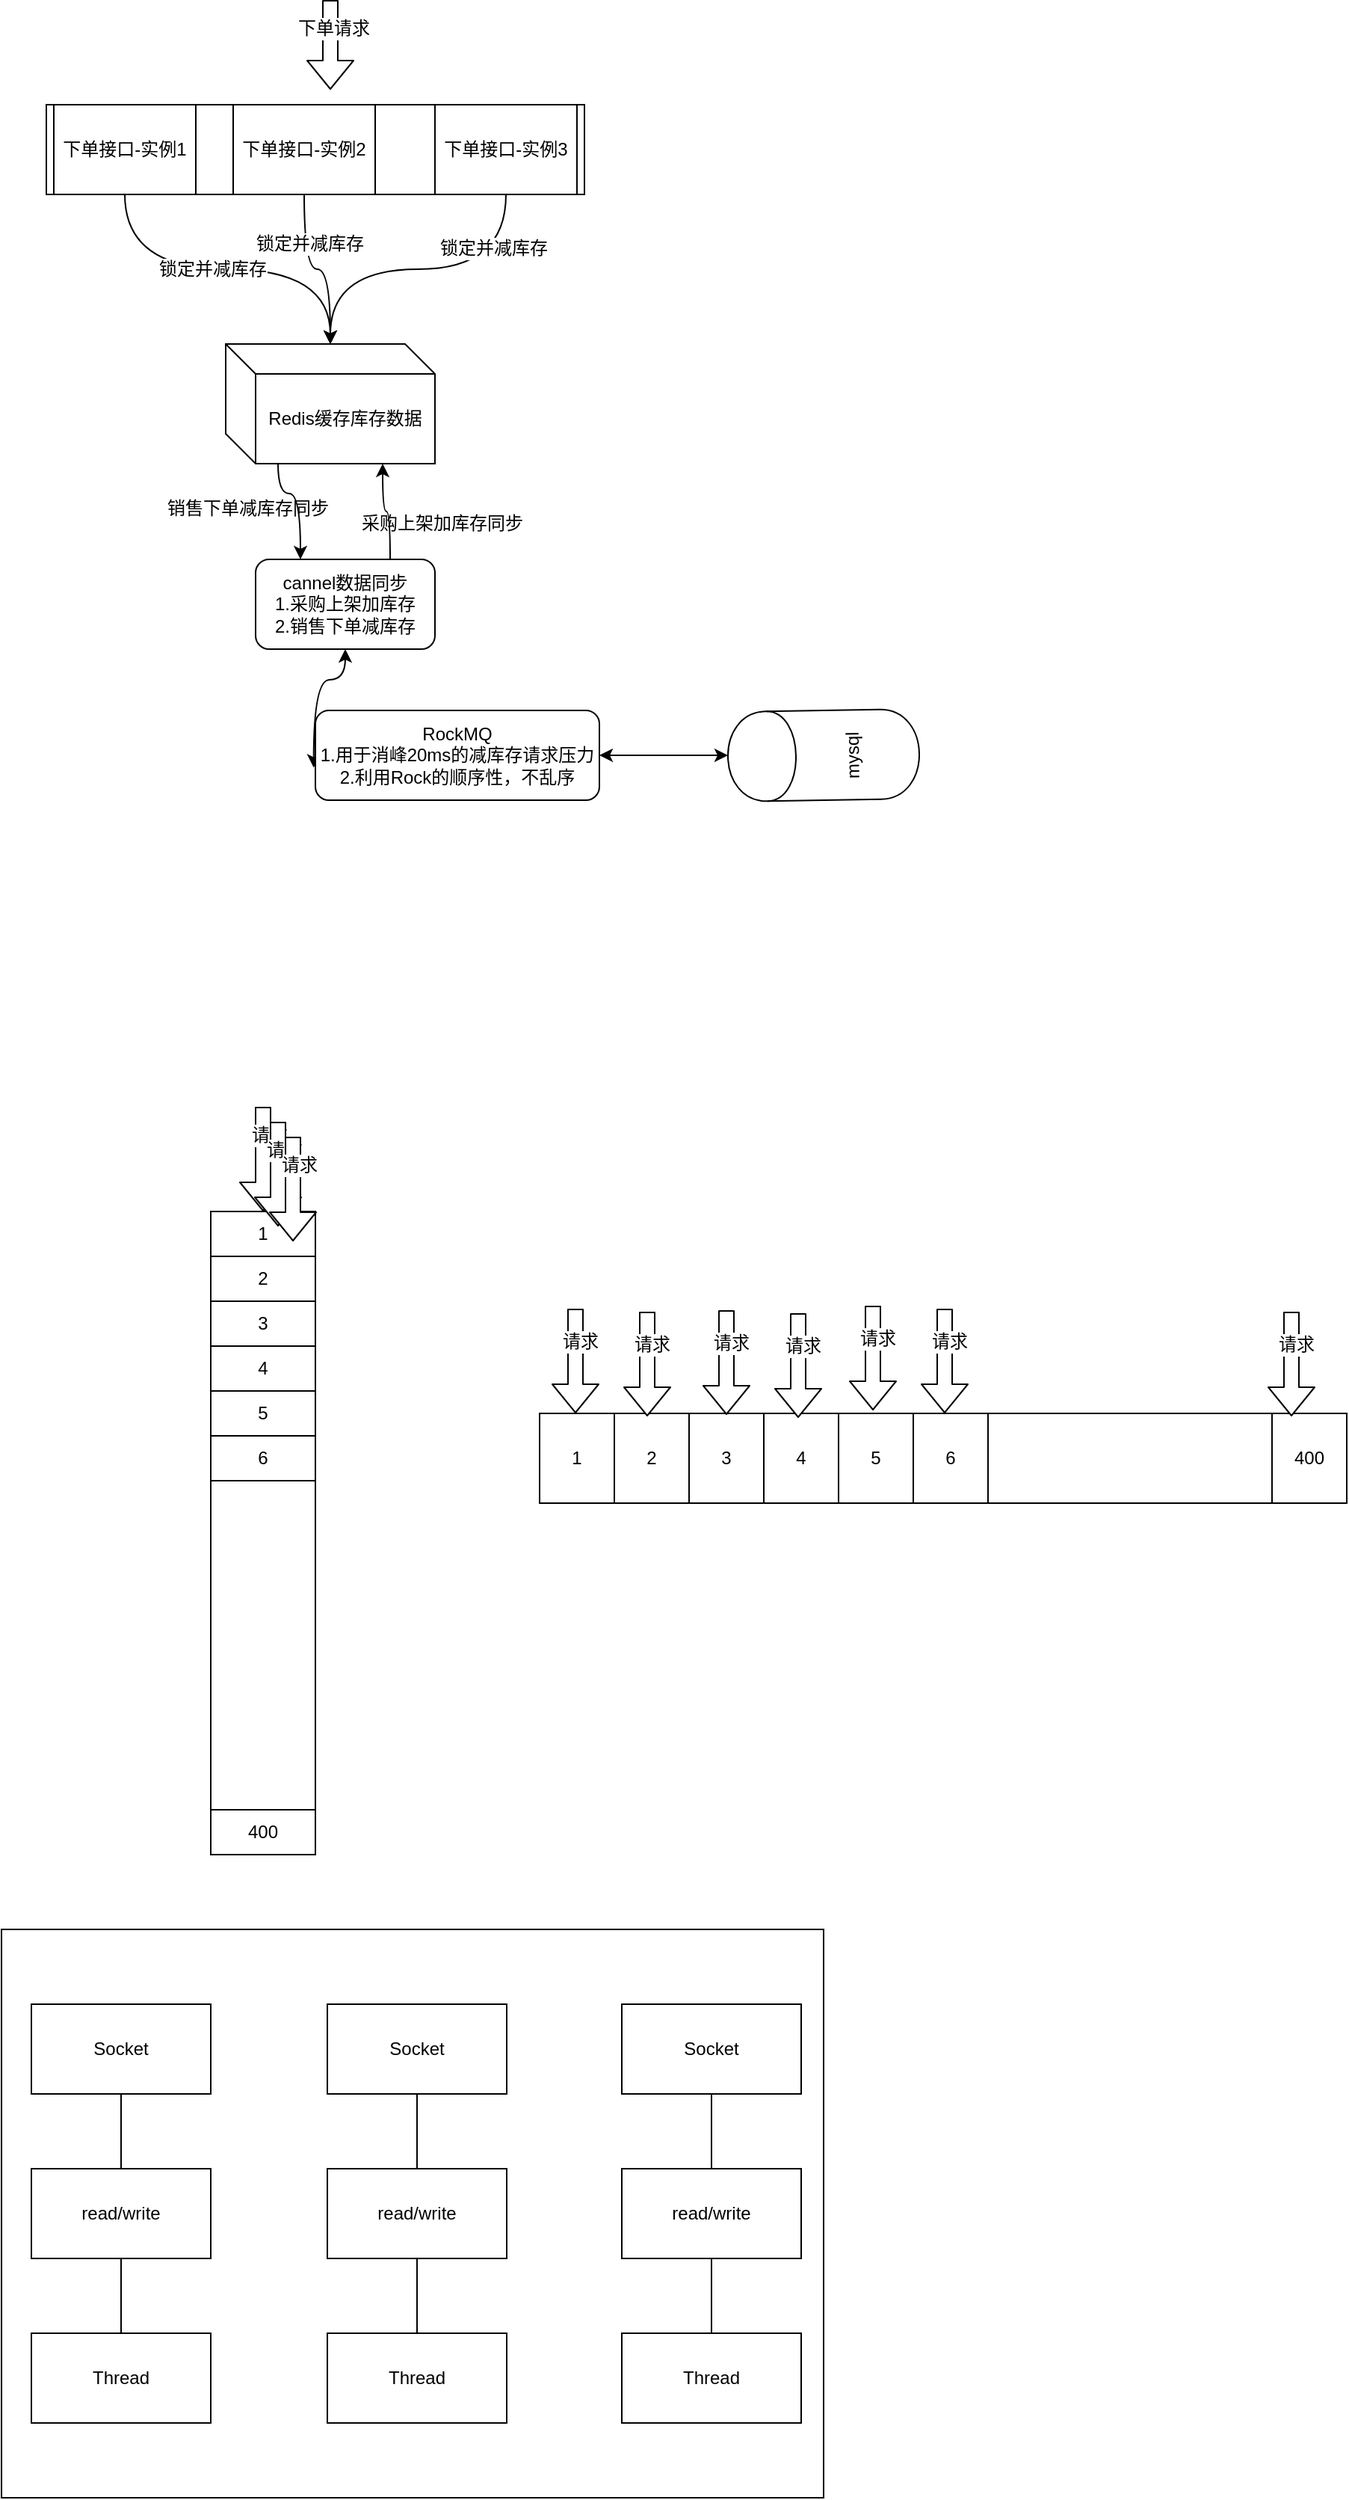 <mxGraphModel dx="655" dy="566" grid="1" gridSize="10" guides="1" tooltips="1" connect="1" arrows="1" fold="1" page="1" pageScale="1" pageWidth="827" pageHeight="1169" background="#ffffff"><root><mxCell id="0"/><mxCell id="1" parent="0"/><mxCell id="83" value="" style="rounded=0;whiteSpace=wrap;html=1;" vertex="1" parent="1"><mxGeometry x="60" y="1340" width="550" height="380" as="geometry"/></mxCell><mxCell id="2" value="" style="rounded=0;whiteSpace=wrap;html=1;" parent="1" vertex="1"><mxGeometry x="90" y="120" width="360" height="60" as="geometry"/></mxCell><mxCell id="3" value="" style="shape=flexArrow;endArrow=classic;html=1;fillColor=#ffffff;" parent="1" edge="1"><mxGeometry width="50" height="50" relative="1" as="geometry"><mxPoint x="280" y="50" as="sourcePoint"/><mxPoint x="280" y="110" as="targetPoint"/></mxGeometry></mxCell><mxCell id="5" value="下单请求" style="text;html=1;resizable=0;points=[];align=center;verticalAlign=middle;labelBackgroundColor=#ffffff;" parent="3" vertex="1" connectable="0"><mxGeometry x="-0.387" y="2" relative="1" as="geometry"><mxPoint as="offset"/></mxGeometry></mxCell><mxCell id="10" style="edgeStyle=orthogonalEdgeStyle;rounded=0;html=1;entryX=0.5;entryY=0;jettySize=auto;orthogonalLoop=1;exitX=0.5;exitY=1;curved=1;" parent="1" source="4" target="9" edge="1"><mxGeometry relative="1" as="geometry"/></mxCell><mxCell id="16" value="锁定并减库存" style="text;html=1;resizable=0;points=[];align=center;verticalAlign=middle;labelBackgroundColor=#ffffff;" parent="10" vertex="1" connectable="0"><mxGeometry x="-0.087" relative="1" as="geometry"><mxPoint as="offset"/></mxGeometry></mxCell><mxCell id="4" value="下单接口-实例1" style="rounded=0;whiteSpace=wrap;html=1;" parent="1" vertex="1"><mxGeometry x="95" y="120" width="95" height="60" as="geometry"/></mxCell><mxCell id="11" style="edgeStyle=orthogonalEdgeStyle;curved=1;rounded=0;html=1;entryX=0.5;entryY=0;jettySize=auto;orthogonalLoop=1;" parent="1" source="6" target="9" edge="1"><mxGeometry relative="1" as="geometry"/></mxCell><mxCell id="15" value="锁定并减库存" style="text;html=1;resizable=0;points=[];align=center;verticalAlign=middle;labelBackgroundColor=#ffffff;" parent="11" vertex="1" connectable="0"><mxGeometry x="-0.439" y="3" relative="1" as="geometry"><mxPoint as="offset"/></mxGeometry></mxCell><mxCell id="6" value="下单接口-实例2" style="rounded=0;whiteSpace=wrap;html=1;" parent="1" vertex="1"><mxGeometry x="215" y="120" width="95" height="60" as="geometry"/></mxCell><mxCell id="12" style="edgeStyle=orthogonalEdgeStyle;curved=1;rounded=0;html=1;entryX=0.5;entryY=0;jettySize=auto;orthogonalLoop=1;" parent="1" source="7" target="9" edge="1"><mxGeometry relative="1" as="geometry"/></mxCell><mxCell id="13" value="-" style="text;html=1;resizable=0;points=[];align=center;verticalAlign=middle;labelBackgroundColor=#ffffff;" parent="12" vertex="1" connectable="0"><mxGeometry x="-0.661" y="-14" relative="1" as="geometry"><mxPoint as="offset"/></mxGeometry></mxCell><mxCell id="14" value="锁定并减库存" style="text;html=1;resizable=0;points=[];align=center;verticalAlign=middle;labelBackgroundColor=#ffffff;" parent="12" vertex="1" connectable="0"><mxGeometry x="-0.672" y="-9" relative="1" as="geometry"><mxPoint as="offset"/></mxGeometry></mxCell><mxCell id="7" value="下单接口-实例3" style="rounded=0;whiteSpace=wrap;html=1;" parent="1" vertex="1"><mxGeometry x="350" y="120" width="95" height="60" as="geometry"/></mxCell><mxCell id="21" style="edgeStyle=orthogonalEdgeStyle;curved=1;rounded=0;html=1;entryX=0.25;entryY=0;startArrow=none;startFill=0;jettySize=auto;orthogonalLoop=1;exitX=0.25;exitY=1;" parent="1" source="9" target="18" edge="1"><mxGeometry relative="1" as="geometry"><Array as="points"><mxPoint x="245" y="380"/><mxPoint x="260" y="380"/></Array></mxGeometry></mxCell><mxCell id="9" value="Redis缓存库存数据" style="shape=cube;whiteSpace=wrap;html=1;boundedLbl=1;" parent="1" vertex="1"><mxGeometry x="210" y="280" width="140" height="80" as="geometry"/></mxCell><mxCell id="28" style="edgeStyle=orthogonalEdgeStyle;curved=1;rounded=0;html=1;entryX=1;entryY=0.5;startArrow=classic;startFill=1;jettySize=auto;orthogonalLoop=1;" parent="1" source="17" target="26" edge="1"><mxGeometry relative="1" as="geometry"/></mxCell><mxCell id="17" value="mysql" style="shape=cylinder;whiteSpace=wrap;html=1;boundedLbl=1;rotation=-91;" parent="1" vertex="1"><mxGeometry x="580" y="491" width="60" height="128" as="geometry"/></mxCell><mxCell id="23" style="edgeStyle=orthogonalEdgeStyle;curved=1;rounded=0;html=1;entryX=0.75;entryY=1;startArrow=none;startFill=0;jettySize=auto;orthogonalLoop=1;exitX=0.75;exitY=0;" parent="1" source="18" target="9" edge="1"><mxGeometry relative="1" as="geometry"><Array as="points"><mxPoint x="320" y="392"/><mxPoint x="315" y="392"/></Array></mxGeometry></mxCell><mxCell id="27" style="edgeStyle=orthogonalEdgeStyle;curved=1;rounded=0;html=1;entryX=-0.006;entryY=0.637;entryPerimeter=0;startArrow=classic;startFill=1;jettySize=auto;orthogonalLoop=1;" parent="1" source="18" target="26" edge="1"><mxGeometry relative="1" as="geometry"/></mxCell><mxCell id="18" value="cannel数据同步&lt;div&gt;1.采购上架加库存&lt;/div&gt;&lt;div&gt;2.销售下单减库存&lt;/div&gt;" style="rounded=1;whiteSpace=wrap;html=1;" parent="1" vertex="1"><mxGeometry x="230" y="424" width="120" height="60" as="geometry"/></mxCell><mxCell id="22" value="销售下单减库存同步" style="text;html=1;strokeColor=none;fillColor=none;align=center;verticalAlign=middle;whiteSpace=wrap;rounded=0;" parent="1" vertex="1"><mxGeometry x="170" y="380" width="110" height="20" as="geometry"/></mxCell><mxCell id="24" value="采购上架加库存同步" style="text;html=1;strokeColor=none;fillColor=none;align=center;verticalAlign=middle;whiteSpace=wrap;rounded=0;" parent="1" vertex="1"><mxGeometry x="290" y="390" width="130" height="20" as="geometry"/></mxCell><mxCell id="26" value="RockMQ&lt;div&gt;1.用于消峰20ms的减库存请求压力&lt;/div&gt;&lt;div&gt;2.利用Rock的顺序性，不乱序&lt;/div&gt;" style="rounded=1;whiteSpace=wrap;html=1;" parent="1" vertex="1"><mxGeometry x="270" y="525" width="190" height="60" as="geometry"/></mxCell><mxCell id="29" value="" style="rounded=0;whiteSpace=wrap;html=1;" parent="1" vertex="1"><mxGeometry x="200" y="860" width="70" height="430" as="geometry"/></mxCell><mxCell id="30" value="" style="shape=flexArrow;endArrow=classic;html=1;fillColor=#ffffff;entryX=0.5;entryY=0;" parent="1" target="29" edge="1"><mxGeometry width="50" height="50" relative="1" as="geometry"><mxPoint x="235" y="790" as="sourcePoint"/><mxPoint x="270" y="740" as="targetPoint"/></mxGeometry></mxCell><mxCell id="40" value="请求" style="text;html=1;resizable=0;points=[];align=center;verticalAlign=middle;labelBackgroundColor=#ffffff;" parent="30" vertex="1" connectable="0"><mxGeometry x="-0.474" y="4" relative="1" as="geometry"><mxPoint as="offset"/></mxGeometry></mxCell><mxCell id="32" value="1" style="rounded=0;whiteSpace=wrap;html=1;" parent="1" vertex="1"><mxGeometry x="200" y="860" width="70" height="30" as="geometry"/></mxCell><mxCell id="33" value="2" style="rounded=0;whiteSpace=wrap;html=1;" parent="1" vertex="1"><mxGeometry x="200" y="890" width="70" height="30" as="geometry"/></mxCell><mxCell id="34" value="3" style="rounded=0;whiteSpace=wrap;html=1;" parent="1" vertex="1"><mxGeometry x="200" y="920" width="70" height="30" as="geometry"/></mxCell><mxCell id="36" value="6" style="rounded=0;whiteSpace=wrap;html=1;" parent="1" vertex="1"><mxGeometry x="200" y="1010" width="70" height="30" as="geometry"/></mxCell><mxCell id="37" value="5" style="rounded=0;whiteSpace=wrap;html=1;" parent="1" vertex="1"><mxGeometry x="200" y="980" width="70" height="30" as="geometry"/></mxCell><mxCell id="38" value="4" style="rounded=0;whiteSpace=wrap;html=1;" parent="1" vertex="1"><mxGeometry x="200" y="950" width="70" height="30" as="geometry"/></mxCell><mxCell id="39" value="400" style="rounded=0;whiteSpace=wrap;html=1;" parent="1" vertex="1"><mxGeometry x="200" y="1260" width="70" height="30" as="geometry"/></mxCell><mxCell id="41" value="" style="rounded=0;whiteSpace=wrap;html=1;" parent="1" vertex="1"><mxGeometry x="420" y="995" width="540" height="60" as="geometry"/></mxCell><mxCell id="42" value="1" style="rounded=0;whiteSpace=wrap;html=1;" parent="1" vertex="1"><mxGeometry x="420" y="995" width="50" height="60" as="geometry"/></mxCell><mxCell id="43" value="2" style="rounded=0;whiteSpace=wrap;html=1;" parent="1" vertex="1"><mxGeometry x="470" y="995" width="50" height="60" as="geometry"/></mxCell><mxCell id="44" value="3" style="rounded=0;whiteSpace=wrap;html=1;" parent="1" vertex="1"><mxGeometry x="520" y="995" width="50" height="60" as="geometry"/></mxCell><mxCell id="45" value="4" style="rounded=0;whiteSpace=wrap;html=1;" parent="1" vertex="1"><mxGeometry x="570" y="995" width="50" height="60" as="geometry"/></mxCell><mxCell id="46" value="5" style="rounded=0;whiteSpace=wrap;html=1;" parent="1" vertex="1"><mxGeometry x="620" y="995" width="50" height="60" as="geometry"/></mxCell><mxCell id="47" value="6" style="rounded=0;whiteSpace=wrap;html=1;" parent="1" vertex="1"><mxGeometry x="670" y="995" width="50" height="60" as="geometry"/></mxCell><mxCell id="48" value="400" style="rounded=0;whiteSpace=wrap;html=1;" parent="1" vertex="1"><mxGeometry x="910" y="995" width="50" height="60" as="geometry"/></mxCell><mxCell id="49" value="" style="shape=flexArrow;endArrow=classic;html=1;fillColor=#ffffff;entryX=0.5;entryY=0;" parent="1" edge="1"><mxGeometry width="50" height="50" relative="1" as="geometry"><mxPoint x="245" y="800" as="sourcePoint"/><mxPoint x="245" y="870" as="targetPoint"/></mxGeometry></mxCell><mxCell id="50" value="请求" style="text;html=1;resizable=0;points=[];align=center;verticalAlign=middle;labelBackgroundColor=#ffffff;" parent="49" vertex="1" connectable="0"><mxGeometry x="-0.474" y="4" relative="1" as="geometry"><mxPoint as="offset"/></mxGeometry></mxCell><mxCell id="51" value="" style="shape=flexArrow;endArrow=classic;html=1;fillColor=#ffffff;entryX=0.5;entryY=0;" parent="1" edge="1"><mxGeometry width="50" height="50" relative="1" as="geometry"><mxPoint x="255" y="810" as="sourcePoint"/><mxPoint x="255" y="880" as="targetPoint"/></mxGeometry></mxCell><mxCell id="52" value="请求" style="text;html=1;resizable=0;points=[];align=center;verticalAlign=middle;labelBackgroundColor=#ffffff;" parent="51" vertex="1" connectable="0"><mxGeometry x="-0.474" y="4" relative="1" as="geometry"><mxPoint as="offset"/></mxGeometry></mxCell><mxCell id="53" value="" style="shape=flexArrow;endArrow=classic;html=1;fillColor=#ffffff;" parent="1" edge="1"><mxGeometry width="50" height="50" relative="1" as="geometry"><mxPoint x="444" y="925" as="sourcePoint"/><mxPoint x="444" y="995" as="targetPoint"/></mxGeometry></mxCell><mxCell id="54" value="请求" style="text;html=1;resizable=0;points=[];align=center;verticalAlign=middle;labelBackgroundColor=#ffffff;" parent="53" vertex="1" connectable="0"><mxGeometry x="-0.389" y="3" relative="1" as="geometry"><mxPoint as="offset"/></mxGeometry></mxCell><mxCell id="55" value="" style="shape=flexArrow;endArrow=classic;html=1;fillColor=#ffffff;" parent="1" edge="1"><mxGeometry width="50" height="50" relative="1" as="geometry"><mxPoint x="492" y="927" as="sourcePoint"/><mxPoint x="492" y="997" as="targetPoint"/></mxGeometry></mxCell><mxCell id="56" value="请求" style="text;html=1;resizable=0;points=[];align=center;verticalAlign=middle;labelBackgroundColor=#ffffff;" parent="55" vertex="1" connectable="0"><mxGeometry x="-0.389" y="3" relative="1" as="geometry"><mxPoint as="offset"/></mxGeometry></mxCell><mxCell id="57" value="" style="shape=flexArrow;endArrow=classic;html=1;fillColor=#ffffff;" parent="1" edge="1"><mxGeometry width="50" height="50" relative="1" as="geometry"><mxPoint x="545" y="926" as="sourcePoint"/><mxPoint x="545" y="996" as="targetPoint"/></mxGeometry></mxCell><mxCell id="58" value="请求" style="text;html=1;resizable=0;points=[];align=center;verticalAlign=middle;labelBackgroundColor=#ffffff;" parent="57" vertex="1" connectable="0"><mxGeometry x="-0.389" y="3" relative="1" as="geometry"><mxPoint as="offset"/></mxGeometry></mxCell><mxCell id="59" value="" style="shape=flexArrow;endArrow=classic;html=1;fillColor=#ffffff;" parent="1" edge="1"><mxGeometry width="50" height="50" relative="1" as="geometry"><mxPoint x="593" y="928" as="sourcePoint"/><mxPoint x="593" y="998" as="targetPoint"/></mxGeometry></mxCell><mxCell id="60" value="请求" style="text;html=1;resizable=0;points=[];align=center;verticalAlign=middle;labelBackgroundColor=#ffffff;" parent="59" vertex="1" connectable="0"><mxGeometry x="-0.389" y="3" relative="1" as="geometry"><mxPoint as="offset"/></mxGeometry></mxCell><mxCell id="61" value="" style="shape=flexArrow;endArrow=classic;html=1;fillColor=#ffffff;" parent="1" edge="1"><mxGeometry width="50" height="50" relative="1" as="geometry"><mxPoint x="691" y="925" as="sourcePoint"/><mxPoint x="691" y="995" as="targetPoint"/></mxGeometry></mxCell><mxCell id="62" value="请求" style="text;html=1;resizable=0;points=[];align=center;verticalAlign=middle;labelBackgroundColor=#ffffff;" parent="61" vertex="1" connectable="0"><mxGeometry x="-0.389" y="3" relative="1" as="geometry"><mxPoint as="offset"/></mxGeometry></mxCell><mxCell id="63" value="" style="shape=flexArrow;endArrow=classic;html=1;fillColor=#ffffff;" parent="1" edge="1"><mxGeometry width="50" height="50" relative="1" as="geometry"><mxPoint x="643" y="923" as="sourcePoint"/><mxPoint x="643" y="993" as="targetPoint"/></mxGeometry></mxCell><mxCell id="64" value="请求" style="text;html=1;resizable=0;points=[];align=center;verticalAlign=middle;labelBackgroundColor=#ffffff;" parent="63" vertex="1" connectable="0"><mxGeometry x="-0.389" y="3" relative="1" as="geometry"><mxPoint as="offset"/></mxGeometry></mxCell><mxCell id="65" value="" style="shape=flexArrow;endArrow=classic;html=1;fillColor=#ffffff;" parent="1" edge="1"><mxGeometry width="50" height="50" relative="1" as="geometry"><mxPoint x="923" y="927" as="sourcePoint"/><mxPoint x="923" y="997" as="targetPoint"/></mxGeometry></mxCell><mxCell id="66" value="请求" style="text;html=1;resizable=0;points=[];align=center;verticalAlign=middle;labelBackgroundColor=#ffffff;" parent="65" vertex="1" connectable="0"><mxGeometry x="-0.389" y="3" relative="1" as="geometry"><mxPoint as="offset"/></mxGeometry></mxCell><mxCell id="70" style="edgeStyle=orthogonalEdgeStyle;rounded=0;html=1;entryX=0.5;entryY=0;jettySize=auto;orthogonalLoop=1;endArrow=none;endFill=0;" edge="1" parent="1" source="67" target="68"><mxGeometry relative="1" as="geometry"/></mxCell><mxCell id="67" value="Socket" style="rounded=0;whiteSpace=wrap;html=1;" vertex="1" parent="1"><mxGeometry x="80" y="1390" width="120" height="60" as="geometry"/></mxCell><mxCell id="71" style="edgeStyle=orthogonalEdgeStyle;rounded=0;html=1;entryX=0.5;entryY=0;jettySize=auto;orthogonalLoop=1;endArrow=none;endFill=0;" edge="1" parent="1" source="68" target="69"><mxGeometry relative="1" as="geometry"/></mxCell><mxCell id="68" value="read/write" style="rounded=0;whiteSpace=wrap;html=1;" vertex="1" parent="1"><mxGeometry x="80" y="1500" width="120" height="60" as="geometry"/></mxCell><mxCell id="69" value="Thread" style="rounded=0;whiteSpace=wrap;html=1;" vertex="1" parent="1"><mxGeometry x="80" y="1610" width="120" height="60" as="geometry"/></mxCell><mxCell id="72" style="edgeStyle=orthogonalEdgeStyle;rounded=0;html=1;entryX=0.5;entryY=0;jettySize=auto;orthogonalLoop=1;endArrow=none;endFill=0;" edge="1" source="73" target="75" parent="1"><mxGeometry relative="1" as="geometry"/></mxCell><mxCell id="73" value="Socket" style="rounded=0;whiteSpace=wrap;html=1;" vertex="1" parent="1"><mxGeometry x="278" y="1390" width="120" height="60" as="geometry"/></mxCell><mxCell id="74" style="edgeStyle=orthogonalEdgeStyle;rounded=0;html=1;entryX=0.5;entryY=0;jettySize=auto;orthogonalLoop=1;endArrow=none;endFill=0;" edge="1" source="75" target="76" parent="1"><mxGeometry relative="1" as="geometry"/></mxCell><mxCell id="75" value="read/write" style="rounded=0;whiteSpace=wrap;html=1;" vertex="1" parent="1"><mxGeometry x="278" y="1500" width="120" height="60" as="geometry"/></mxCell><mxCell id="76" value="Thread" style="rounded=0;whiteSpace=wrap;html=1;" vertex="1" parent="1"><mxGeometry x="278" y="1610" width="120" height="60" as="geometry"/></mxCell><mxCell id="77" style="edgeStyle=orthogonalEdgeStyle;rounded=0;html=1;entryX=0.5;entryY=0;jettySize=auto;orthogonalLoop=1;endArrow=none;endFill=0;" edge="1" source="78" target="80" parent="1"><mxGeometry relative="1" as="geometry"/></mxCell><mxCell id="78" value="Socket" style="rounded=0;whiteSpace=wrap;html=1;" vertex="1" parent="1"><mxGeometry x="475" y="1390" width="120" height="60" as="geometry"/></mxCell><mxCell id="79" style="edgeStyle=orthogonalEdgeStyle;rounded=0;html=1;entryX=0.5;entryY=0;jettySize=auto;orthogonalLoop=1;endArrow=none;endFill=0;" edge="1" source="80" target="81" parent="1"><mxGeometry relative="1" as="geometry"/></mxCell><mxCell id="80" value="read/write" style="rounded=0;whiteSpace=wrap;html=1;" vertex="1" parent="1"><mxGeometry x="475" y="1500" width="120" height="60" as="geometry"/></mxCell><mxCell id="81" value="Thread" style="rounded=0;whiteSpace=wrap;html=1;" vertex="1" parent="1"><mxGeometry x="475" y="1610" width="120" height="60" as="geometry"/></mxCell></root></mxGraphModel>